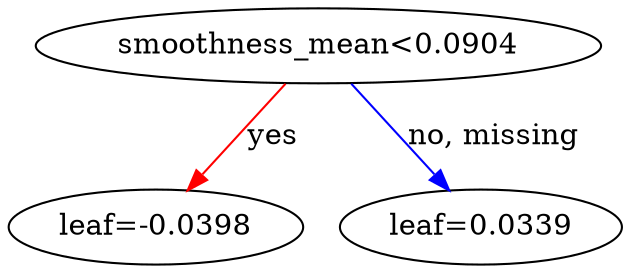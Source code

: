 digraph {
    graph [ rankdir=TB ]
    graph [ rankdir="UD" ]

    0 [ label="smoothness_mean<0.0904" ]
    0 -> 1 [label="yes" color="#FF0000"]
    0 -> 2 [label="no, missing" color="#0000FF"]

    1 [ label="leaf=-0.0398" ]

    2 [ label="leaf=0.0339" ]
}
